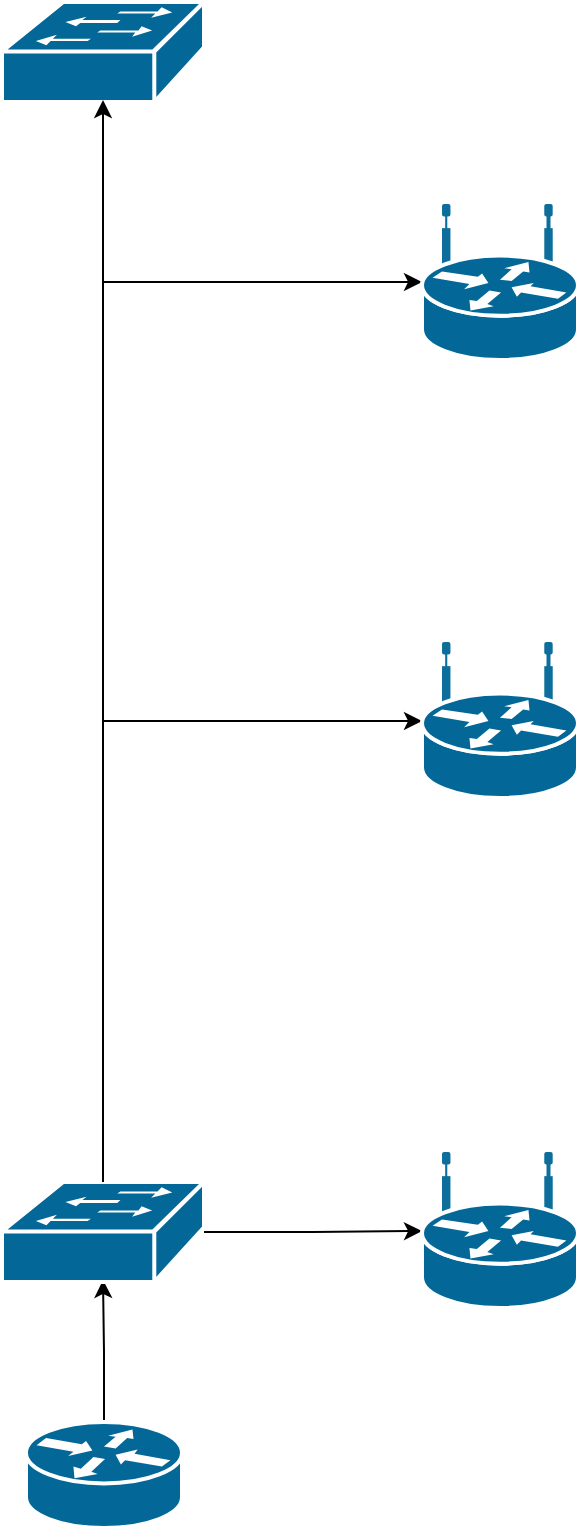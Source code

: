 <mxfile version="14.2.3" type="github">
  <diagram id="6a731a19-8d31-9384-78a2-239565b7b9f0" name="Page-1">
    <mxGraphModel dx="1662" dy="911" grid="1" gridSize="10" guides="1" tooltips="1" connect="1" arrows="1" fold="1" page="1" pageScale="1" pageWidth="827" pageHeight="1169" background="#ffffff" math="0" shadow="0">
      <root>
        <mxCell id="0" />
        <mxCell id="1" parent="0" />
        <mxCell id="8gX1Jn1wQU9M7onOEL6F-2266" value="" style="edgeStyle=orthogonalEdgeStyle;rounded=0;orthogonalLoop=1;jettySize=auto;html=1;" edge="1" parent="1" target="8gX1Jn1wQU9M7onOEL6F-2265">
          <mxGeometry relative="1" as="geometry">
            <mxPoint x="81" y="500" as="sourcePoint" />
          </mxGeometry>
        </mxCell>
        <mxCell id="8gX1Jn1wQU9M7onOEL6F-2257" value="" style="shape=mxgraph.cisco.switches.workgroup_switch;html=1;pointerEvents=1;dashed=0;fillColor=#036897;strokeColor=#ffffff;strokeWidth=2;verticalLabelPosition=bottom;verticalAlign=top;align=center;outlineConnect=0;" vertex="1" parent="1">
          <mxGeometry x="30" y="360" width="101" height="50" as="geometry" />
        </mxCell>
        <mxCell id="8gX1Jn1wQU9M7onOEL6F-2260" value="" style="edgeStyle=orthogonalEdgeStyle;rounded=0;orthogonalLoop=1;jettySize=auto;html=1;entryX=0.5;entryY=0.98;entryDx=0;entryDy=0;entryPerimeter=0;" edge="1" parent="1" source="8gX1Jn1wQU9M7onOEL6F-2258" target="8gX1Jn1wQU9M7onOEL6F-2261">
          <mxGeometry relative="1" as="geometry" />
        </mxCell>
        <mxCell id="8gX1Jn1wQU9M7onOEL6F-2258" value="" style="shape=mxgraph.cisco.routers.router;html=1;pointerEvents=1;dashed=0;fillColor=#036897;strokeColor=#ffffff;strokeWidth=2;verticalLabelPosition=bottom;verticalAlign=top;align=center;outlineConnect=0;" vertex="1" parent="1">
          <mxGeometry x="42" y="1070" width="78" height="53" as="geometry" />
        </mxCell>
        <mxCell id="8gX1Jn1wQU9M7onOEL6F-2264" value="" style="edgeStyle=orthogonalEdgeStyle;rounded=0;orthogonalLoop=1;jettySize=auto;html=1;" edge="1" parent="1" source="8gX1Jn1wQU9M7onOEL6F-2261" target="8gX1Jn1wQU9M7onOEL6F-2263">
          <mxGeometry relative="1" as="geometry" />
        </mxCell>
        <mxCell id="8gX1Jn1wQU9M7onOEL6F-2269" style="edgeStyle=orthogonalEdgeStyle;rounded=0;orthogonalLoop=1;jettySize=auto;html=1;exitX=0.5;exitY=0;exitDx=0;exitDy=0;exitPerimeter=0;entryX=0;entryY=0.5;entryDx=0;entryDy=0;entryPerimeter=0;" edge="1" parent="1" source="8gX1Jn1wQU9M7onOEL6F-2261" target="8gX1Jn1wQU9M7onOEL6F-2267">
          <mxGeometry relative="1" as="geometry" />
        </mxCell>
        <mxCell id="8gX1Jn1wQU9M7onOEL6F-2261" value="" style="shape=mxgraph.cisco.switches.workgroup_switch;html=1;pointerEvents=1;dashed=0;fillColor=#036897;strokeColor=#ffffff;strokeWidth=2;verticalLabelPosition=bottom;verticalAlign=top;align=center;outlineConnect=0;" vertex="1" parent="1">
          <mxGeometry x="30" y="950" width="101" height="50" as="geometry" />
        </mxCell>
        <mxCell id="8gX1Jn1wQU9M7onOEL6F-2262" value="" style="endArrow=classic;html=1;exitX=0.5;exitY=0;exitDx=0;exitDy=0;exitPerimeter=0;entryX=0.5;entryY=0.98;entryDx=0;entryDy=0;entryPerimeter=0;" edge="1" parent="1" source="8gX1Jn1wQU9M7onOEL6F-2261" target="8gX1Jn1wQU9M7onOEL6F-2257">
          <mxGeometry width="50" height="50" relative="1" as="geometry">
            <mxPoint x="280" y="840" as="sourcePoint" />
            <mxPoint x="330" y="790" as="targetPoint" />
            <Array as="points" />
          </mxGeometry>
        </mxCell>
        <mxCell id="8gX1Jn1wQU9M7onOEL6F-2263" value="" style="shape=mxgraph.cisco.routers.wireless_router;html=1;pointerEvents=1;dashed=0;fillColor=#036897;strokeColor=#ffffff;strokeWidth=2;verticalLabelPosition=bottom;verticalAlign=top;align=center;outlineConnect=0;" vertex="1" parent="1">
          <mxGeometry x="240" y="936" width="78" height="77" as="geometry" />
        </mxCell>
        <mxCell id="8gX1Jn1wQU9M7onOEL6F-2265" value="" style="shape=mxgraph.cisco.routers.wireless_router;html=1;pointerEvents=1;dashed=0;fillColor=#036897;strokeColor=#ffffff;strokeWidth=2;verticalLabelPosition=bottom;verticalAlign=top;align=center;outlineConnect=0;" vertex="1" parent="1">
          <mxGeometry x="240" y="462" width="78" height="77" as="geometry" />
        </mxCell>
        <mxCell id="8gX1Jn1wQU9M7onOEL6F-2267" value="" style="shape=mxgraph.cisco.routers.wireless_router;html=1;pointerEvents=1;dashed=0;fillColor=#036897;strokeColor=#ffffff;strokeWidth=2;verticalLabelPosition=bottom;verticalAlign=top;align=center;outlineConnect=0;" vertex="1" parent="1">
          <mxGeometry x="240" y="681" width="78" height="77" as="geometry" />
        </mxCell>
      </root>
    </mxGraphModel>
  </diagram>
</mxfile>
